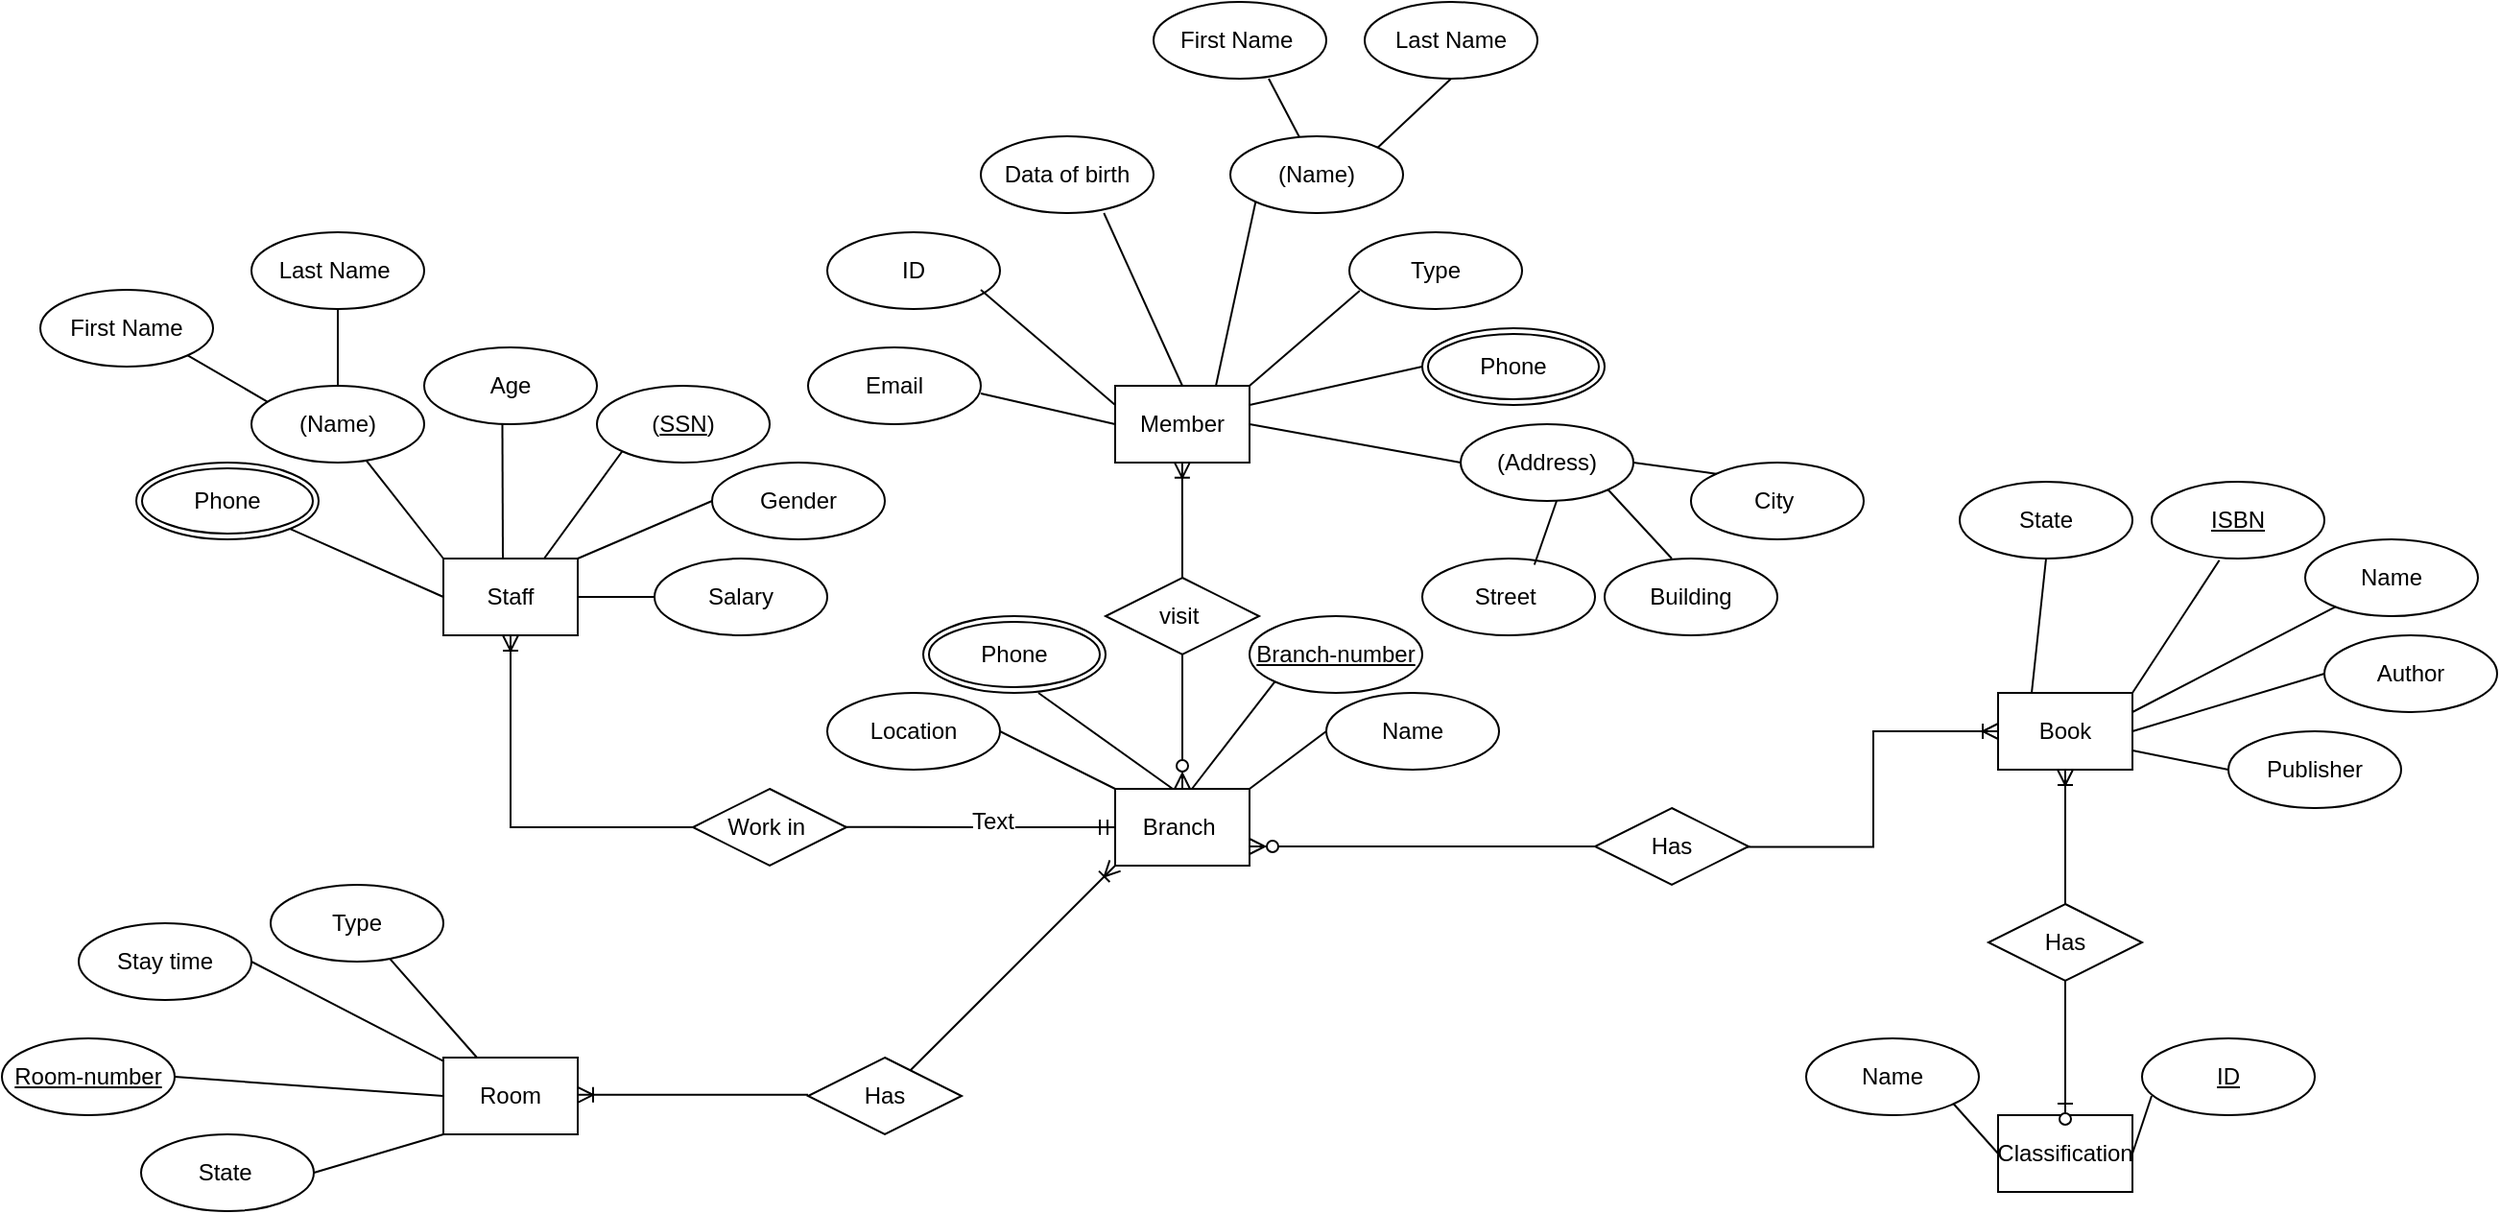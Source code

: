 <mxfile version="15.4.0" type="device"><diagram id="5OdSDRfqsdztB2Lz0xGm" name="Page-1"><mxGraphModel dx="2392" dy="2185" grid="1" gridSize="10" guides="1" tooltips="1" connect="1" arrows="0" fold="1" page="1" pageScale="1" pageWidth="1200" pageHeight="1600" math="0" shadow="0"><root><mxCell id="0"/><mxCell id="1" parent="0"/><mxCell id="jqX8Xltvptc-NhUONzVu-119" style="edgeStyle=orthogonalEdgeStyle;rounded=0;orthogonalLoop=1;jettySize=auto;html=1;exitX=0.938;exitY=0.507;exitDx=0;exitDy=0;fontSize=12;startArrow=none;endArrow=ERoneToMany;exitPerimeter=0;entryX=0;entryY=0.5;entryDx=0;entryDy=0;" edge="1" parent="1" source="jqX8Xltvptc-NhUONzVu-121" target="jqX8Xltvptc-NhUONzVu-120"><mxGeometry relative="1" as="geometry"><mxPoint x="790" y="290.294" as="targetPoint"/></mxGeometry></mxCell><mxCell id="jqX8Xltvptc-NhUONzVu-2" value="Branch&amp;nbsp;" style="rounded=0;whiteSpace=wrap;html=1;" vertex="1" parent="1"><mxGeometry x="290" y="260" width="70" height="40" as="geometry"/></mxCell><mxCell id="jqX8Xltvptc-NhUONzVu-8" value="" style="fontSize=12;html=1;endArrow=ERoneToMany;startArrow=none;rounded=0;" edge="1" parent="1" source="jqX8Xltvptc-NhUONzVu-10"><mxGeometry width="100" height="100" relative="1" as="geometry"><mxPoint x="324.66" y="250" as="sourcePoint"/><mxPoint x="324.932" y="89.932" as="targetPoint"/></mxGeometry></mxCell><mxCell id="jqX8Xltvptc-NhUONzVu-10" value="visit&amp;nbsp;" style="rhombus;whiteSpace=wrap;html=1;fontSize=12;" vertex="1" parent="1"><mxGeometry x="285" y="150" width="80" height="40" as="geometry"/></mxCell><mxCell id="jqX8Xltvptc-NhUONzVu-11" value="" style="fontSize=12;html=1;endArrow=none;startArrow=ERzeroToMany;rounded=0;exitX=0.5;exitY=0;exitDx=0;exitDy=0;" edge="1" parent="1" source="jqX8Xltvptc-NhUONzVu-2" target="jqX8Xltvptc-NhUONzVu-10"><mxGeometry width="100" height="100" relative="1" as="geometry"><mxPoint x="324.66" y="250" as="sourcePoint"/><mxPoint x="324.932" y="89.932" as="targetPoint"/></mxGeometry></mxCell><mxCell id="jqX8Xltvptc-NhUONzVu-14" value="Member" style="rounded=0;whiteSpace=wrap;html=1;" vertex="1" parent="1"><mxGeometry x="290" y="50" width="70" height="40" as="geometry"/></mxCell><mxCell id="jqX8Xltvptc-NhUONzVu-18" value="&lt;u&gt;Branch-number&lt;/u&gt;" style="ellipse;whiteSpace=wrap;html=1;fontSize=12;" vertex="1" parent="1"><mxGeometry x="360" y="170" width="90" height="40" as="geometry"/></mxCell><mxCell id="jqX8Xltvptc-NhUONzVu-19" value="Name" style="ellipse;whiteSpace=wrap;html=1;fontSize=12;" vertex="1" parent="1"><mxGeometry x="400" y="210" width="90" height="40" as="geometry"/></mxCell><mxCell id="jqX8Xltvptc-NhUONzVu-20" value="Phone" style="ellipse;shape=doubleEllipse;margin=3;whiteSpace=wrap;html=1;align=center;fontSize=12;" vertex="1" parent="1"><mxGeometry x="190" y="170" width="95" height="40" as="geometry"/></mxCell><mxCell id="jqX8Xltvptc-NhUONzVu-21" style="edgeStyle=none;rounded=0;orthogonalLoop=1;jettySize=auto;html=1;exitX=1;exitY=0;exitDx=0;exitDy=0;fontSize=12;startArrow=ERzeroToMany;endArrow=ERoneToMany;" edge="1" parent="1" source="jqX8Xltvptc-NhUONzVu-20" target="jqX8Xltvptc-NhUONzVu-20"><mxGeometry relative="1" as="geometry"/></mxCell><mxCell id="jqX8Xltvptc-NhUONzVu-27" value="" style="endArrow=none;html=1;rounded=0;fontSize=12;entryX=0;entryY=1;entryDx=0;entryDy=0;" edge="1" parent="1" target="jqX8Xltvptc-NhUONzVu-18"><mxGeometry relative="1" as="geometry"><mxPoint x="330" y="260" as="sourcePoint"/><mxPoint x="430" y="310" as="targetPoint"/></mxGeometry></mxCell><mxCell id="jqX8Xltvptc-NhUONzVu-28" value="" style="endArrow=none;html=1;rounded=0;fontSize=12;" edge="1" parent="1"><mxGeometry relative="1" as="geometry"><mxPoint x="320" y="260" as="sourcePoint"/><mxPoint x="250" y="210" as="targetPoint"/></mxGeometry></mxCell><mxCell id="jqX8Xltvptc-NhUONzVu-32" value="" style="endArrow=none;html=1;rounded=0;fontSize=12;exitX=0;exitY=0;exitDx=0;exitDy=0;" edge="1" parent="1" source="jqX8Xltvptc-NhUONzVu-2"><mxGeometry relative="1" as="geometry"><mxPoint x="290" y="290" as="sourcePoint"/><mxPoint x="230" y="230" as="targetPoint"/></mxGeometry></mxCell><mxCell id="jqX8Xltvptc-NhUONzVu-37" value="" style="endArrow=none;html=1;rounded=0;fontSize=12;entryX=0;entryY=0.5;entryDx=0;entryDy=0;" edge="1" parent="1" target="jqX8Xltvptc-NhUONzVu-19"><mxGeometry relative="1" as="geometry"><mxPoint x="360" y="260" as="sourcePoint"/><mxPoint x="410" y="214.17" as="targetPoint"/></mxGeometry></mxCell><mxCell id="jqX8Xltvptc-NhUONzVu-40" value="" style="edgeStyle=entityRelationEdgeStyle;fontSize=12;html=1;endArrow=ERmandOne;rounded=0;exitX=0.932;exitY=0.497;exitDx=0;exitDy=0;exitPerimeter=0;entryX=0;entryY=0.5;entryDx=0;entryDy=0;" edge="1" parent="1" source="jqX8Xltvptc-NhUONzVu-41" target="jqX8Xltvptc-NhUONzVu-2"><mxGeometry width="100" height="100" relative="1" as="geometry"><mxPoint x="230" y="290" as="sourcePoint"/><mxPoint x="290" y="290" as="targetPoint"/></mxGeometry></mxCell><mxCell id="jqX8Xltvptc-NhUONzVu-43" value="Text" style="edgeLabel;html=1;align=center;verticalAlign=middle;resizable=0;points=[];fontSize=12;" vertex="1" connectable="0" parent="jqX8Xltvptc-NhUONzVu-40"><mxGeometry x="0.112" y="3" relative="1" as="geometry"><mxPoint as="offset"/></mxGeometry></mxCell><mxCell id="jqX8Xltvptc-NhUONzVu-41" value="Work in&amp;nbsp;" style="rhombus;whiteSpace=wrap;html=1;fontSize=12;" vertex="1" parent="1"><mxGeometry x="70" y="260" width="80" height="40" as="geometry"/></mxCell><mxCell id="jqX8Xltvptc-NhUONzVu-17" value="Location" style="ellipse;whiteSpace=wrap;html=1;fontSize=12;" vertex="1" parent="1"><mxGeometry x="140" y="210" width="90" height="40" as="geometry"/></mxCell><mxCell id="jqX8Xltvptc-NhUONzVu-50" value="" style="fontSize=12;html=1;endArrow=ERoneToMany;rounded=0;exitX=0;exitY=0.5;exitDx=0;exitDy=0;entryX=0.5;entryY=1;entryDx=0;entryDy=0;edgeStyle=orthogonalEdgeStyle;" edge="1" parent="1" source="jqX8Xltvptc-NhUONzVu-41" target="jqX8Xltvptc-NhUONzVu-51"><mxGeometry width="100" height="100" relative="1" as="geometry"><mxPoint x="-10" y="290" as="sourcePoint"/><mxPoint x="70" y="200" as="targetPoint"/></mxGeometry></mxCell><mxCell id="jqX8Xltvptc-NhUONzVu-51" value="Staff" style="rounded=0;whiteSpace=wrap;html=1;" vertex="1" parent="1"><mxGeometry x="-60" y="140" width="70" height="40" as="geometry"/></mxCell><mxCell id="jqX8Xltvptc-NhUONzVu-52" value="Gender" style="ellipse;whiteSpace=wrap;html=1;fontSize=12;" vertex="1" parent="1"><mxGeometry x="80" y="90" width="90" height="40" as="geometry"/></mxCell><mxCell id="jqX8Xltvptc-NhUONzVu-53" value="(&lt;u&gt;SSN&lt;/u&gt;)" style="ellipse;whiteSpace=wrap;html=1;fontSize=12;" vertex="1" parent="1"><mxGeometry x="20" y="50" width="90" height="40" as="geometry"/></mxCell><mxCell id="jqX8Xltvptc-NhUONzVu-54" value="Age" style="ellipse;whiteSpace=wrap;html=1;fontSize=12;" vertex="1" parent="1"><mxGeometry x="-70" y="30" width="90" height="40" as="geometry"/></mxCell><mxCell id="jqX8Xltvptc-NhUONzVu-55" value="Salary" style="ellipse;whiteSpace=wrap;html=1;fontSize=12;" vertex="1" parent="1"><mxGeometry x="50" y="140" width="90" height="40" as="geometry"/></mxCell><mxCell id="jqX8Xltvptc-NhUONzVu-56" value="Last Name&amp;nbsp;" style="ellipse;whiteSpace=wrap;html=1;fontSize=12;" vertex="1" parent="1"><mxGeometry x="-160" y="-30" width="90" height="40" as="geometry"/></mxCell><mxCell id="jqX8Xltvptc-NhUONzVu-57" value="First Name" style="ellipse;whiteSpace=wrap;html=1;fontSize=12;" vertex="1" parent="1"><mxGeometry x="-270" width="90" height="40" as="geometry"/></mxCell><mxCell id="jqX8Xltvptc-NhUONzVu-58" value="(Name)" style="ellipse;whiteSpace=wrap;html=1;fontSize=12;" vertex="1" parent="1"><mxGeometry x="-160" y="50" width="90" height="40" as="geometry"/></mxCell><mxCell id="jqX8Xltvptc-NhUONzVu-59" value="Phone" style="ellipse;shape=doubleEllipse;margin=3;whiteSpace=wrap;html=1;align=center;fontSize=12;" vertex="1" parent="1"><mxGeometry x="-220" y="90" width="95" height="40" as="geometry"/></mxCell><mxCell id="jqX8Xltvptc-NhUONzVu-61" value="" style="endArrow=none;html=1;rounded=0;fontSize=12;entryX=0.5;entryY=1;entryDx=0;entryDy=0;" edge="1" parent="1" source="jqX8Xltvptc-NhUONzVu-58" target="jqX8Xltvptc-NhUONzVu-56"><mxGeometry relative="1" as="geometry"><mxPoint x="-130" y="30" as="sourcePoint"/><mxPoint x="30" y="30" as="targetPoint"/></mxGeometry></mxCell><mxCell id="jqX8Xltvptc-NhUONzVu-62" value="" style="endArrow=none;html=1;rounded=0;fontSize=12;entryX=1;entryY=1;entryDx=0;entryDy=0;exitX=0.09;exitY=0.204;exitDx=0;exitDy=0;exitPerimeter=0;" edge="1" parent="1" source="jqX8Xltvptc-NhUONzVu-58" target="jqX8Xltvptc-NhUONzVu-57"><mxGeometry relative="1" as="geometry"><mxPoint x="-210.0" y="80" as="sourcePoint"/><mxPoint x="-210.0" y="40" as="targetPoint"/></mxGeometry></mxCell><mxCell id="jqX8Xltvptc-NhUONzVu-63" value="" style="endArrow=none;html=1;rounded=0;fontSize=12;exitX=1;exitY=0;exitDx=0;exitDy=0;" edge="1" parent="1" source="jqX8Xltvptc-NhUONzVu-51"><mxGeometry relative="1" as="geometry"><mxPoint x="-80" y="110" as="sourcePoint"/><mxPoint x="80" y="110" as="targetPoint"/></mxGeometry></mxCell><mxCell id="jqX8Xltvptc-NhUONzVu-65" value="" style="endArrow=none;html=1;rounded=0;fontSize=12;entryX=0;entryY=0.5;entryDx=0;entryDy=0;" edge="1" parent="1" target="jqX8Xltvptc-NhUONzVu-55"><mxGeometry relative="1" as="geometry"><mxPoint x="10" y="160" as="sourcePoint"/><mxPoint x="90.0" y="120" as="targetPoint"/></mxGeometry></mxCell><mxCell id="jqX8Xltvptc-NhUONzVu-67" value="" style="endArrow=none;html=1;rounded=0;fontSize=12;exitX=0.75;exitY=0;exitDx=0;exitDy=0;entryX=0;entryY=1;entryDx=0;entryDy=0;" edge="1" parent="1" source="jqX8Xltvptc-NhUONzVu-51" target="jqX8Xltvptc-NhUONzVu-53"><mxGeometry relative="1" as="geometry"><mxPoint x="-30.0" y="120" as="sourcePoint"/><mxPoint x="40" y="90" as="targetPoint"/></mxGeometry></mxCell><mxCell id="jqX8Xltvptc-NhUONzVu-68" value="" style="endArrow=none;html=1;rounded=0;fontSize=12;entryX=0;entryY=1;entryDx=0;entryDy=0;" edge="1" parent="1"><mxGeometry relative="1" as="geometry"><mxPoint x="-29" y="140" as="sourcePoint"/><mxPoint x="-29.259" y="69.999" as="targetPoint"/></mxGeometry></mxCell><mxCell id="jqX8Xltvptc-NhUONzVu-70" value="" style="endArrow=none;html=1;rounded=0;fontSize=12;exitX=0;exitY=0;exitDx=0;exitDy=0;" edge="1" parent="1" source="jqX8Xltvptc-NhUONzVu-51" target="jqX8Xltvptc-NhUONzVu-58"><mxGeometry relative="1" as="geometry"><mxPoint x="-80" y="120" as="sourcePoint"/><mxPoint x="-80.259" y="49.999" as="targetPoint"/></mxGeometry></mxCell><mxCell id="jqX8Xltvptc-NhUONzVu-71" value="" style="endArrow=none;html=1;rounded=0;fontSize=12;exitX=0;exitY=0.5;exitDx=0;exitDy=0;" edge="1" parent="1" source="jqX8Xltvptc-NhUONzVu-51" target="jqX8Xltvptc-NhUONzVu-59"><mxGeometry relative="1" as="geometry"><mxPoint x="-100" y="130" as="sourcePoint"/><mxPoint x="-100.259" y="59.999" as="targetPoint"/><Array as="points"/></mxGeometry></mxCell><mxCell id="jqX8Xltvptc-NhUONzVu-72" value="Type" style="ellipse;whiteSpace=wrap;html=1;fontSize=12;" vertex="1" parent="1"><mxGeometry x="412" y="-30" width="90" height="40" as="geometry"/></mxCell><mxCell id="jqX8Xltvptc-NhUONzVu-73" value="Building" style="ellipse;whiteSpace=wrap;html=1;fontSize=12;" vertex="1" parent="1"><mxGeometry x="545" y="140" width="90" height="40" as="geometry"/></mxCell><mxCell id="jqX8Xltvptc-NhUONzVu-74" value="Email" style="ellipse;whiteSpace=wrap;html=1;fontSize=12;" vertex="1" parent="1"><mxGeometry x="130" y="30" width="90" height="40" as="geometry"/></mxCell><mxCell id="jqX8Xltvptc-NhUONzVu-76" value="City&amp;nbsp;" style="ellipse;whiteSpace=wrap;html=1;fontSize=12;" vertex="1" parent="1"><mxGeometry x="590" y="90" width="90" height="40" as="geometry"/></mxCell><mxCell id="jqX8Xltvptc-NhUONzVu-77" value="(Address)" style="ellipse;whiteSpace=wrap;html=1;fontSize=12;" vertex="1" parent="1"><mxGeometry x="470" y="70" width="90" height="40" as="geometry"/></mxCell><mxCell id="jqX8Xltvptc-NhUONzVu-78" value="First Name&amp;nbsp;" style="ellipse;whiteSpace=wrap;html=1;fontSize=12;" vertex="1" parent="1"><mxGeometry x="310" y="-150" width="90" height="40" as="geometry"/></mxCell><mxCell id="jqX8Xltvptc-NhUONzVu-80" value="ID" style="ellipse;whiteSpace=wrap;html=1;fontSize=12;" vertex="1" parent="1"><mxGeometry x="140" y="-30" width="90" height="40" as="geometry"/></mxCell><mxCell id="jqX8Xltvptc-NhUONzVu-81" value="Data of birth" style="ellipse;whiteSpace=wrap;html=1;fontSize=12;" vertex="1" parent="1"><mxGeometry x="220" y="-80" width="90" height="40" as="geometry"/></mxCell><mxCell id="jqX8Xltvptc-NhUONzVu-82" value="(Name)" style="ellipse;whiteSpace=wrap;html=1;fontSize=12;" vertex="1" parent="1"><mxGeometry x="350" y="-80" width="90" height="40" as="geometry"/></mxCell><mxCell id="jqX8Xltvptc-NhUONzVu-86" style="edgeStyle=none;rounded=0;orthogonalLoop=1;jettySize=auto;html=1;exitX=0.5;exitY=0;exitDx=0;exitDy=0;fontSize=12;startArrow=ERzeroToMany;endArrow=ERoneToMany;" edge="1" parent="1" source="jqX8Xltvptc-NhUONzVu-81" target="jqX8Xltvptc-NhUONzVu-81"><mxGeometry relative="1" as="geometry"/></mxCell><mxCell id="jqX8Xltvptc-NhUONzVu-87" value="Last Name" style="ellipse;whiteSpace=wrap;html=1;fontSize=12;" vertex="1" parent="1"><mxGeometry x="420" y="-150" width="90" height="40" as="geometry"/></mxCell><mxCell id="jqX8Xltvptc-NhUONzVu-88" value="Phone" style="ellipse;shape=doubleEllipse;margin=3;whiteSpace=wrap;html=1;align=center;fontSize=12;" vertex="1" parent="1"><mxGeometry x="450" y="20" width="95" height="40" as="geometry"/></mxCell><mxCell id="jqX8Xltvptc-NhUONzVu-89" value="Street&amp;nbsp;" style="ellipse;whiteSpace=wrap;html=1;fontSize=12;" vertex="1" parent="1"><mxGeometry x="450" y="140" width="90" height="40" as="geometry"/></mxCell><mxCell id="jqX8Xltvptc-NhUONzVu-90" value="" style="endArrow=none;html=1;rounded=0;fontSize=12;exitX=0.649;exitY=0.081;exitDx=0;exitDy=0;exitPerimeter=0;" edge="1" parent="1" source="jqX8Xltvptc-NhUONzVu-89"><mxGeometry relative="1" as="geometry"><mxPoint x="520" y="140" as="sourcePoint"/><mxPoint x="520" y="110" as="targetPoint"/></mxGeometry></mxCell><mxCell id="jqX8Xltvptc-NhUONzVu-91" value="" style="endArrow=none;html=1;rounded=0;fontSize=12;entryX=1;entryY=1;entryDx=0;entryDy=0;" edge="1" parent="1" target="jqX8Xltvptc-NhUONzVu-77"><mxGeometry relative="1" as="geometry"><mxPoint x="580" y="140" as="sourcePoint"/><mxPoint x="561.59" y="106.76" as="targetPoint"/></mxGeometry></mxCell><mxCell id="jqX8Xltvptc-NhUONzVu-92" value="" style="endArrow=none;html=1;rounded=0;fontSize=12;exitX=0;exitY=0;exitDx=0;exitDy=0;entryX=1;entryY=0.5;entryDx=0;entryDy=0;" edge="1" parent="1" source="jqX8Xltvptc-NhUONzVu-76" target="jqX8Xltvptc-NhUONzVu-77"><mxGeometry relative="1" as="geometry"><mxPoint x="528.41" y="163.24" as="sourcePoint"/><mxPoint x="540" y="130" as="targetPoint"/></mxGeometry></mxCell><mxCell id="jqX8Xltvptc-NhUONzVu-94" value="" style="endArrow=none;html=1;rounded=0;fontSize=12;exitX=0.5;exitY=1;exitDx=0;exitDy=0;entryX=1;entryY=0;entryDx=0;entryDy=0;" edge="1" parent="1" source="jqX8Xltvptc-NhUONzVu-87" target="jqX8Xltvptc-NhUONzVu-82"><mxGeometry relative="1" as="geometry"><mxPoint x="623.285" y="115.812" as="sourcePoint"/><mxPoint x="580.0" y="110" as="targetPoint"/></mxGeometry></mxCell><mxCell id="jqX8Xltvptc-NhUONzVu-95" value="" style="endArrow=none;html=1;rounded=0;fontSize=12;entryX=0.4;entryY=0.012;entryDx=0;entryDy=0;entryPerimeter=0;" edge="1" parent="1" target="jqX8Xltvptc-NhUONzVu-82"><mxGeometry relative="1" as="geometry"><mxPoint x="370" y="-110" as="sourcePoint"/><mxPoint x="375" y="-90" as="targetPoint"/></mxGeometry></mxCell><mxCell id="jqX8Xltvptc-NhUONzVu-96" value="" style="endArrow=none;html=1;rounded=0;fontSize=12;exitX=0.5;exitY=1;exitDx=0;exitDy=0;entryX=0.5;entryY=0;entryDx=0;entryDy=0;" edge="1" parent="1" target="jqX8Xltvptc-NhUONzVu-14"><mxGeometry relative="1" as="geometry"><mxPoint x="284.14" y="-40" as="sourcePoint"/><mxPoint x="245.855" y="-4.188" as="targetPoint"/></mxGeometry></mxCell><mxCell id="jqX8Xltvptc-NhUONzVu-97" value="" style="endArrow=none;html=1;rounded=0;fontSize=12;exitX=0.5;exitY=1;exitDx=0;exitDy=0;entryX=0;entryY=0.25;entryDx=0;entryDy=0;" edge="1" parent="1" target="jqX8Xltvptc-NhUONzVu-14"><mxGeometry relative="1" as="geometry"><mxPoint x="220.0" as="sourcePoint"/><mxPoint x="260.86" y="90" as="targetPoint"/></mxGeometry></mxCell><mxCell id="jqX8Xltvptc-NhUONzVu-98" value="" style="endArrow=none;html=1;rounded=0;fontSize=12;entryX=0.75;entryY=0;entryDx=0;entryDy=0;exitX=0;exitY=1;exitDx=0;exitDy=0;" edge="1" parent="1" source="jqX8Xltvptc-NhUONzVu-82" target="jqX8Xltvptc-NhUONzVu-14"><mxGeometry relative="1" as="geometry"><mxPoint x="370" y="-50" as="sourcePoint"/><mxPoint x="296.715" y="4.188" as="targetPoint"/></mxGeometry></mxCell><mxCell id="jqX8Xltvptc-NhUONzVu-99" value="" style="endArrow=none;html=1;rounded=0;fontSize=12;exitX=0.06;exitY=0.762;exitDx=0;exitDy=0;entryX=1;entryY=0;entryDx=0;entryDy=0;exitPerimeter=0;" edge="1" parent="1" source="jqX8Xltvptc-NhUONzVu-72" target="jqX8Xltvptc-NhUONzVu-14"><mxGeometry relative="1" as="geometry"><mxPoint x="380" y="20" as="sourcePoint"/><mxPoint x="336.715" y="14.188" as="targetPoint"/></mxGeometry></mxCell><mxCell id="jqX8Xltvptc-NhUONzVu-100" value="" style="endArrow=none;html=1;rounded=0;fontSize=12;exitX=0;exitY=0.5;exitDx=0;exitDy=0;entryX=1;entryY=0.25;entryDx=0;entryDy=0;" edge="1" parent="1" source="jqX8Xltvptc-NhUONzVu-88" target="jqX8Xltvptc-NhUONzVu-14"><mxGeometry relative="1" as="geometry"><mxPoint x="390" y="80" as="sourcePoint"/><mxPoint x="346.715" y="74.188" as="targetPoint"/></mxGeometry></mxCell><mxCell id="jqX8Xltvptc-NhUONzVu-101" value="" style="endArrow=none;html=1;rounded=0;fontSize=12;exitX=0;exitY=0.5;exitDx=0;exitDy=0;entryX=1;entryY=0.5;entryDx=0;entryDy=0;" edge="1" parent="1" source="jqX8Xltvptc-NhUONzVu-77" target="jqX8Xltvptc-NhUONzVu-14"><mxGeometry relative="1" as="geometry"><mxPoint x="420" y="80" as="sourcePoint"/><mxPoint x="370" y="80" as="targetPoint"/></mxGeometry></mxCell><mxCell id="jqX8Xltvptc-NhUONzVu-102" value="" style="endArrow=none;html=1;rounded=0;fontSize=12;exitX=0;exitY=0.5;exitDx=0;exitDy=0;" edge="1" parent="1" source="jqX8Xltvptc-NhUONzVu-14"><mxGeometry relative="1" as="geometry"><mxPoint x="250" y="60" as="sourcePoint"/><mxPoint x="220" y="54" as="targetPoint"/></mxGeometry></mxCell><mxCell id="jqX8Xltvptc-NhUONzVu-103" value="Room" style="rounded=0;whiteSpace=wrap;html=1;" vertex="1" parent="1"><mxGeometry x="-60" y="400" width="70" height="40" as="geometry"/></mxCell><mxCell id="jqX8Xltvptc-NhUONzVu-104" value="" style="fontSize=12;html=1;endArrow=ERoneToMany;startArrow=none;rounded=0;entryX=0;entryY=1;entryDx=0;entryDy=0;" edge="1" parent="1" source="jqX8Xltvptc-NhUONzVu-105" target="jqX8Xltvptc-NhUONzVu-2"><mxGeometry width="100" height="100" relative="1" as="geometry"><mxPoint x="10" y="418" as="sourcePoint"/><mxPoint x="287.5" y="300" as="targetPoint"/></mxGeometry></mxCell><mxCell id="jqX8Xltvptc-NhUONzVu-105" value="Has" style="rhombus;whiteSpace=wrap;html=1;fontSize=12;" vertex="1" parent="1"><mxGeometry x="130" y="400" width="80" height="40" as="geometry"/></mxCell><mxCell id="jqX8Xltvptc-NhUONzVu-107" value="" style="fontSize=12;html=1;endArrow=none;startArrow=ERoneToMany;rounded=0;" edge="1" parent="1"><mxGeometry width="100" height="100" relative="1" as="geometry"><mxPoint x="10" y="419.41" as="sourcePoint"/><mxPoint x="130" y="419.41" as="targetPoint"/></mxGeometry></mxCell><mxCell id="jqX8Xltvptc-NhUONzVu-109" value="Stay time" style="ellipse;whiteSpace=wrap;html=1;fontSize=12;" vertex="1" parent="1"><mxGeometry x="-250" y="330" width="90" height="40" as="geometry"/></mxCell><mxCell id="jqX8Xltvptc-NhUONzVu-110" value="&lt;u&gt;Room-number&lt;/u&gt;" style="ellipse;whiteSpace=wrap;html=1;fontSize=12;" vertex="1" parent="1"><mxGeometry x="-290" y="390" width="90" height="40" as="geometry"/></mxCell><mxCell id="jqX8Xltvptc-NhUONzVu-111" value="State&amp;nbsp;" style="ellipse;whiteSpace=wrap;html=1;fontSize=12;" vertex="1" parent="1"><mxGeometry x="-217.5" y="440" width="90" height="40" as="geometry"/></mxCell><mxCell id="jqX8Xltvptc-NhUONzVu-112" value="Type" style="ellipse;whiteSpace=wrap;html=1;fontSize=12;" vertex="1" parent="1"><mxGeometry x="-150" y="310" width="90" height="40" as="geometry"/></mxCell><mxCell id="jqX8Xltvptc-NhUONzVu-114" value="" style="endArrow=none;html=1;rounded=0;fontSize=12;exitX=0.25;exitY=0;exitDx=0;exitDy=0;entryX=0.692;entryY=0.968;entryDx=0;entryDy=0;entryPerimeter=0;" edge="1" parent="1" source="jqX8Xltvptc-NhUONzVu-103" target="jqX8Xltvptc-NhUONzVu-112"><mxGeometry relative="1" as="geometry"><mxPoint x="-90" y="370" as="sourcePoint"/><mxPoint x="-160" y="320" as="targetPoint"/></mxGeometry></mxCell><mxCell id="jqX8Xltvptc-NhUONzVu-115" value="" style="endArrow=none;html=1;rounded=0;fontSize=12;" edge="1" parent="1" source="jqX8Xltvptc-NhUONzVu-103"><mxGeometry relative="1" as="geometry"><mxPoint x="-150" y="380" as="sourcePoint"/><mxPoint x="-160" y="350" as="targetPoint"/></mxGeometry></mxCell><mxCell id="jqX8Xltvptc-NhUONzVu-116" value="" style="endArrow=none;html=1;rounded=0;fontSize=12;exitX=0;exitY=0.5;exitDx=0;exitDy=0;entryX=1;entryY=0.5;entryDx=0;entryDy=0;" edge="1" parent="1" source="jqX8Xltvptc-NhUONzVu-103" target="jqX8Xltvptc-NhUONzVu-110"><mxGeometry relative="1" as="geometry"><mxPoint x="-130" y="400" as="sourcePoint"/><mxPoint x="-200" y="350" as="targetPoint"/></mxGeometry></mxCell><mxCell id="jqX8Xltvptc-NhUONzVu-117" value="" style="endArrow=none;html=1;rounded=0;fontSize=12;exitX=0;exitY=1;exitDx=0;exitDy=0;entryX=1;entryY=0.5;entryDx=0;entryDy=0;" edge="1" parent="1" source="jqX8Xltvptc-NhUONzVu-103" target="jqX8Xltvptc-NhUONzVu-111"><mxGeometry relative="1" as="geometry"><mxPoint x="-80" y="450" as="sourcePoint"/><mxPoint x="-150" y="400" as="targetPoint"/></mxGeometry></mxCell><mxCell id="jqX8Xltvptc-NhUONzVu-120" value="Book" style="rounded=0;whiteSpace=wrap;html=1;" vertex="1" parent="1"><mxGeometry x="750" y="210" width="70" height="40" as="geometry"/></mxCell><mxCell id="jqX8Xltvptc-NhUONzVu-121" value="Has" style="rhombus;whiteSpace=wrap;html=1;fontSize=12;" vertex="1" parent="1"><mxGeometry x="540" y="270" width="80" height="40" as="geometry"/></mxCell><mxCell id="jqX8Xltvptc-NhUONzVu-122" value="" style="edgeStyle=none;rounded=0;orthogonalLoop=1;jettySize=auto;html=1;exitX=1;exitY=0.75;exitDx=0;exitDy=0;fontSize=12;startArrow=ERzeroToMany;endArrow=none;" edge="1" parent="1" source="jqX8Xltvptc-NhUONzVu-2" target="jqX8Xltvptc-NhUONzVu-121"><mxGeometry relative="1" as="geometry"><mxPoint x="790" y="290.294" as="targetPoint"/><mxPoint x="360" y="290" as="sourcePoint"/></mxGeometry></mxCell><mxCell id="jqX8Xltvptc-NhUONzVu-123" value="State" style="ellipse;whiteSpace=wrap;html=1;fontSize=12;" vertex="1" parent="1"><mxGeometry x="730" y="100" width="90" height="40" as="geometry"/></mxCell><mxCell id="jqX8Xltvptc-NhUONzVu-126" value="&lt;u&gt;ISBN&lt;/u&gt;" style="ellipse;whiteSpace=wrap;html=1;fontSize=12;" vertex="1" parent="1"><mxGeometry x="830" y="100" width="90" height="40" as="geometry"/></mxCell><mxCell id="jqX8Xltvptc-NhUONzVu-127" value="Publisher" style="ellipse;whiteSpace=wrap;html=1;fontSize=12;" vertex="1" parent="1"><mxGeometry x="870" y="230" width="90" height="40" as="geometry"/></mxCell><mxCell id="jqX8Xltvptc-NhUONzVu-128" value="Author" style="ellipse;whiteSpace=wrap;html=1;fontSize=12;" vertex="1" parent="1"><mxGeometry x="920" y="180" width="90" height="40" as="geometry"/></mxCell><mxCell id="jqX8Xltvptc-NhUONzVu-129" value="Name" style="ellipse;whiteSpace=wrap;html=1;fontSize=12;" vertex="1" parent="1"><mxGeometry x="910" y="130" width="90" height="40" as="geometry"/></mxCell><mxCell id="jqX8Xltvptc-NhUONzVu-131" value="" style="endArrow=none;html=1;rounded=0;fontSize=12;exitX=0.5;exitY=1;exitDx=0;exitDy=0;entryX=0.25;entryY=0;entryDx=0;entryDy=0;" edge="1" parent="1" source="jqX8Xltvptc-NhUONzVu-123" target="jqX8Xltvptc-NhUONzVu-120"><mxGeometry relative="1" as="geometry"><mxPoint x="760" y="150" as="sourcePoint"/><mxPoint x="650.0" y="130" as="targetPoint"/></mxGeometry></mxCell><mxCell id="jqX8Xltvptc-NhUONzVu-132" value="" style="endArrow=none;html=1;rounded=0;fontSize=12;exitX=0.392;exitY=1.022;exitDx=0;exitDy=0;entryX=1;entryY=0;entryDx=0;entryDy=0;exitPerimeter=0;" edge="1" parent="1" source="jqX8Xltvptc-NhUONzVu-126" target="jqX8Xltvptc-NhUONzVu-120"><mxGeometry relative="1" as="geometry"><mxPoint x="820" y="180" as="sourcePoint"/><mxPoint x="710.0" y="160" as="targetPoint"/></mxGeometry></mxCell><mxCell id="jqX8Xltvptc-NhUONzVu-133" value="" style="endArrow=none;html=1;rounded=0;fontSize=12;entryX=1;entryY=0.25;entryDx=0;entryDy=0;" edge="1" parent="1" source="jqX8Xltvptc-NhUONzVu-129" target="jqX8Xltvptc-NhUONzVu-120"><mxGeometry relative="1" as="geometry"><mxPoint x="900" y="190" as="sourcePoint"/><mxPoint x="790.0" y="170" as="targetPoint"/></mxGeometry></mxCell><mxCell id="jqX8Xltvptc-NhUONzVu-134" value="" style="endArrow=none;html=1;rounded=0;fontSize=12;exitX=0;exitY=0.5;exitDx=0;exitDy=0;entryX=1;entryY=0.5;entryDx=0;entryDy=0;" edge="1" parent="1" source="jqX8Xltvptc-NhUONzVu-128" target="jqX8Xltvptc-NhUONzVu-120"><mxGeometry relative="1" as="geometry"><mxPoint x="870" y="220" as="sourcePoint"/><mxPoint x="760.0" y="200" as="targetPoint"/></mxGeometry></mxCell><mxCell id="jqX8Xltvptc-NhUONzVu-135" value="" style="endArrow=none;html=1;rounded=0;fontSize=12;exitX=0;exitY=0.5;exitDx=0;exitDy=0;entryX=1;entryY=0.75;entryDx=0;entryDy=0;" edge="1" parent="1" source="jqX8Xltvptc-NhUONzVu-127" target="jqX8Xltvptc-NhUONzVu-120"><mxGeometry relative="1" as="geometry"><mxPoint x="870" y="290" as="sourcePoint"/><mxPoint x="760.0" y="270" as="targetPoint"/></mxGeometry></mxCell><mxCell id="jqX8Xltvptc-NhUONzVu-137" value="Classification" style="rounded=0;whiteSpace=wrap;html=1;" vertex="1" parent="1"><mxGeometry x="750" y="430" width="70" height="40" as="geometry"/></mxCell><mxCell id="jqX8Xltvptc-NhUONzVu-141" value="Name" style="ellipse;whiteSpace=wrap;html=1;fontSize=12;" vertex="1" parent="1"><mxGeometry x="650" y="390" width="90" height="40" as="geometry"/></mxCell><mxCell id="jqX8Xltvptc-NhUONzVu-142" value="&lt;u&gt;ID&lt;/u&gt;" style="ellipse;whiteSpace=wrap;html=1;fontSize=12;" vertex="1" parent="1"><mxGeometry x="825" y="390" width="90" height="40" as="geometry"/></mxCell><mxCell id="jqX8Xltvptc-NhUONzVu-144" value="" style="endArrow=none;html=1;rounded=0;fontSize=12;exitX=1;exitY=1;exitDx=0;exitDy=0;entryX=0;entryY=0.5;entryDx=0;entryDy=0;" edge="1" parent="1" source="jqX8Xltvptc-NhUONzVu-141" target="jqX8Xltvptc-NhUONzVu-137"><mxGeometry relative="1" as="geometry"><mxPoint x="730" y="440" as="sourcePoint"/><mxPoint x="630" y="470" as="targetPoint"/></mxGeometry></mxCell><mxCell id="jqX8Xltvptc-NhUONzVu-145" value="" style="endArrow=none;html=1;rounded=0;fontSize=12;entryX=1;entryY=0.5;entryDx=0;entryDy=0;" edge="1" parent="1" target="jqX8Xltvptc-NhUONzVu-137"><mxGeometry relative="1" as="geometry"><mxPoint x="830" y="420" as="sourcePoint"/><mxPoint x="740" y="470" as="targetPoint"/></mxGeometry></mxCell><mxCell id="jqX8Xltvptc-NhUONzVu-151" value="" style="fontSize=12;html=1;endArrow=ERoneToMany;startArrow=ERzeroToOne;rounded=0;entryX=0.5;entryY=1;entryDx=0;entryDy=0;" edge="1" parent="1" target="jqX8Xltvptc-NhUONzVu-120"><mxGeometry width="100" height="100" relative="1" as="geometry"><mxPoint x="785" y="420" as="sourcePoint"/><mxPoint x="580" y="280" as="targetPoint"/><Array as="points"><mxPoint x="785" y="430"/><mxPoint x="785" y="310"/></Array></mxGeometry></mxCell><mxCell id="jqX8Xltvptc-NhUONzVu-139" value="Has" style="rhombus;whiteSpace=wrap;html=1;fontSize=12;" vertex="1" parent="1"><mxGeometry x="745" y="320" width="80" height="40" as="geometry"/></mxCell></root></mxGraphModel></diagram></mxfile>